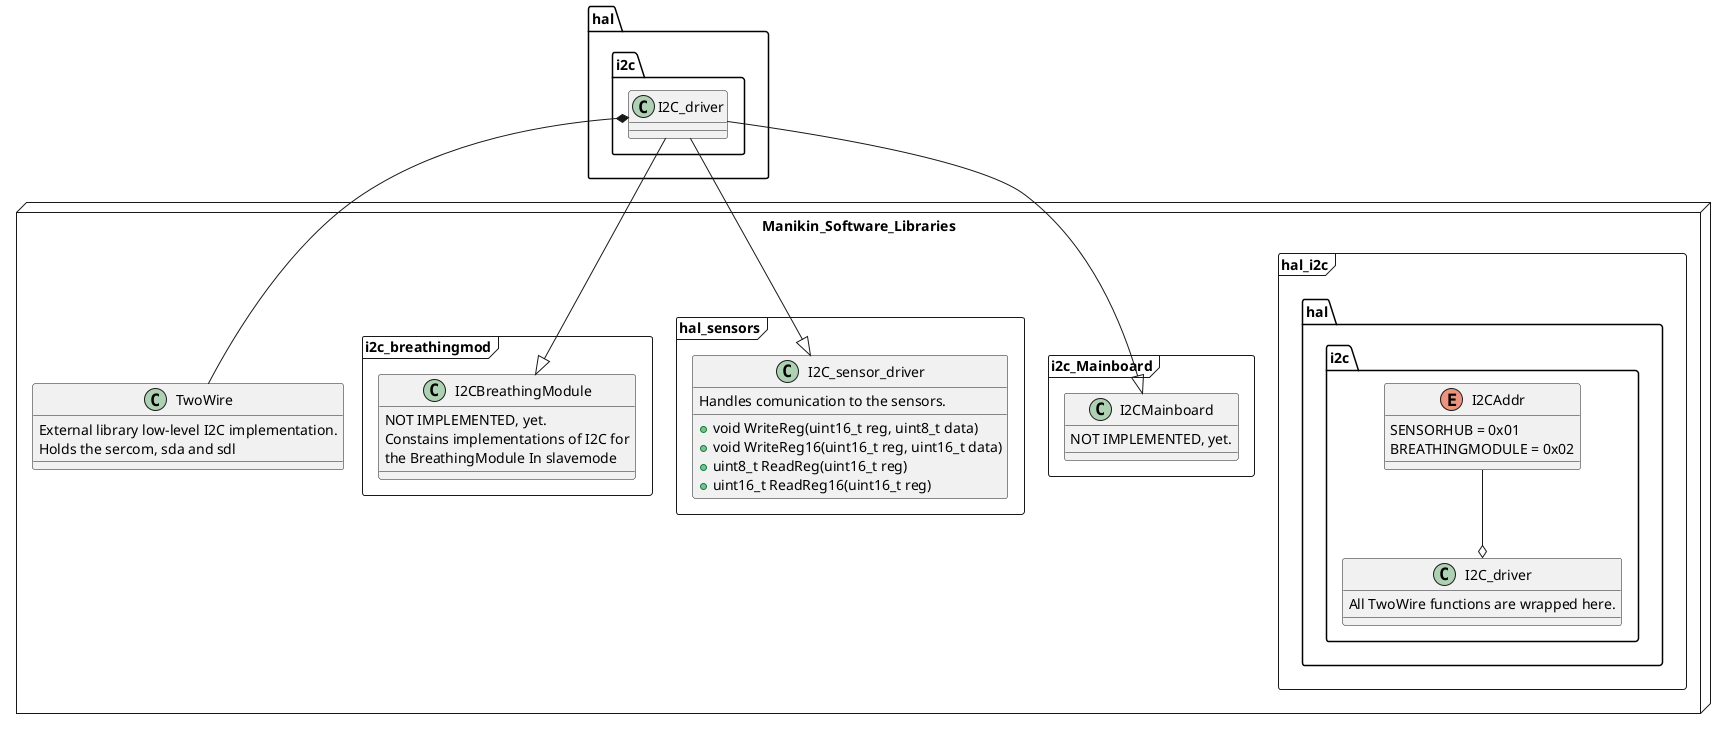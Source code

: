 ' *******************************************************************************************
' Copyright (c) 2023 by RobotPatient Simulators
'
' Authors: Thomas van den Oever and Richard Kroesen
'
' Permission is hereby granted, free of charge, to any person obtaining a copy
' of this software and associated documentation files (the "Software"),
' to deal in the Software without restriction,
'
' including without limitation the rights to use, copy, modify, merge, publish, distribute,
' sublicense, and/or sell copies of the Software, and to permit persons to whom the Software
' is furnished to do so,
'
' subject to the following conditions:
'
' The above copyright notice and this permission notice shall be included in
' all copies or substantial portions of the Software.
'
' THE SOFTWARE IS PROVIDED "AS IS", WITHOUT WARRANTY OF ANY KIND, EXPRESS OR
' IMPLIED, INCLUDING BUT NOT LIMITED TO THE WARRANTIES OF MERCHANTABILITY,
' FITNESS FOR A PARTICULAR PURPOSE AND NONINFRINGEMENT.
'
' IN NO EVENT SHALL THE AUTHORS OR COPYRIGHT HOLDERS BE LIABLE FOR ANY CLAIM,
' DAMAGES OR OTHER LIABILITY, WHETHER IN AN ACTION OF CONTRACT, TORT OR OTHERWISE,
' ARISING FROM, OUT OF OR IN CONNECTION WITH THE SOFTWARE OR THE USE OR
' OTHER DEALINGS IN THE SOFTWARE.
' *********************************************************************************************/

@startuml I2C

set separator ::

package Manikin_Software_Libraries <<Node>> {

    class TwoWire {
        External library low-level I2C implementation.
        Holds the sercom, sda and sdl
    }


    package hal_i2c <<frame>> {
    ' Package indicates the working directory. 
        namespace hal::i2c {
            class I2C_driver {
                All TwoWire functions are wrapped here. 
            }

            enum I2CAddr {
                SENSORHUB = 0x01
                BREATHINGMODULE = 0x02
            }

            I2CAddr --o I2C_driver
        }
    }

    package i2c_Mainboard <<frame>> {
        class I2CMainboard {
            NOT IMPLEMENTED, yet.
        }
    }

    package hal_sensors <<frame>> {
        class I2C_sensor_driver {
            Handles comunication to the sensors.
            +void WriteReg(uint16_t reg, uint8_t data)
            +void WriteReg16(uint16_t reg, uint16_t data)
            +uint8_t ReadReg(uint16_t reg)
            +uint16_t ReadReg16(uint16_t reg)
        }
    }

    package i2c_breathingmod <<frame>> {
        class I2CBreathingModule {
            NOT IMPLEMENTED, yet.
            Constains implementations of I2C for
            the BreathingModule In slavemode
        }
    }
}

' Classes Relationships.
TwoWire --* hal::i2c::I2C_driver
hal::i2c::I2C_driver --|> I2CMainboard
hal::i2c::I2C_driver --|> I2C_sensor_driver
hal::i2c::I2C_driver --|> I2CBreathingModule

@enduml